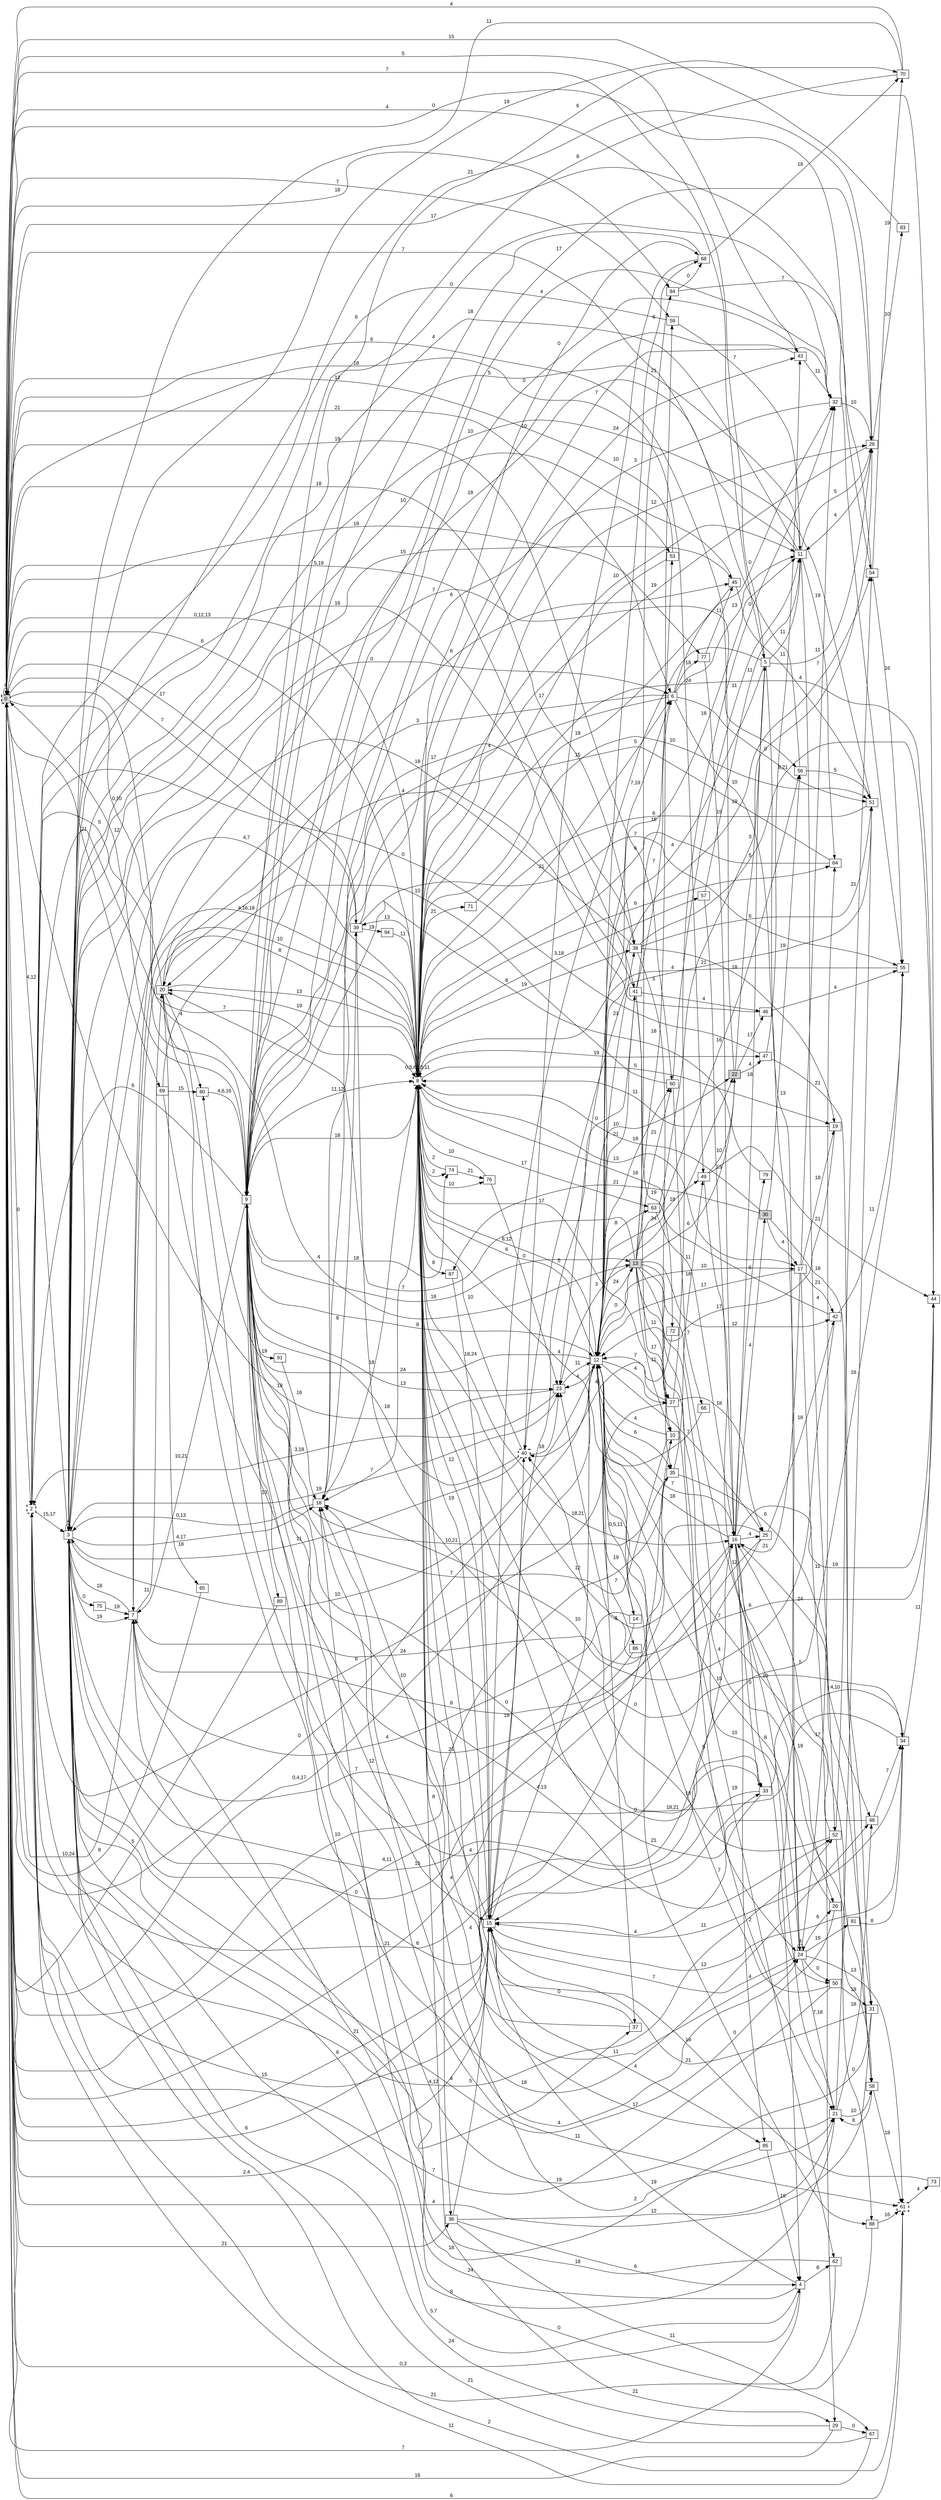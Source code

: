 digraph "NDFA" {
  rankdir=LR
  node [shape=box width=0.1 height=0.1 fontname=Arial]
  edge [fontname=Arial]
/* Estados */
 s0 [label="0" style="filled,bold,dashed"] /* I:1 F:1 D:0 */
 s2 [label="2" style="bold,dashed"] /* I:0 F:1 D:0 */
 s3 [label="3" ] /* I:0 F:0 D:0 */
 s4 [label="4" ] /* I:0 F:0 D:0 */
 s5 [label="5" ] /* I:0 F:0 D:0 */
 s6 [label="6" ] /* I:0 F:0 D:0 */
 s7 [label="7" ] /* I:0 F:0 D:0 */
 s8 [label="8" style="bold,dashed"] /* I:0 F:1 D:0 */
 s9 [label="9" ] /* I:0 F:0 D:0 */
 s10 [label="10" ] /* I:0 F:0 D:0 */
 s11 [label="11" ] /* I:0 F:0 D:0 */
 s12 [label="12" ] /* I:0 F:0 D:0 */
 s13 [label="13" style="filled"] /* I:1 F:0 D:0 */
 s14 [label="14" ] /* I:0 F:0 D:0 */
 s15 [label="15" ] /* I:0 F:0 D:0 */
 s16 [label="16" ] /* I:0 F:0 D:0 */
 s17 [label="17" ] /* I:0 F:0 D:0 */
 s18 [label="18" ] /* I:0 F:0 D:0 */
 s19 [label="19" ] /* I:0 F:0 D:0 */
 s20 [label="20" ] /* I:0 F:0 D:0 */
 s21 [label="21" ] /* I:0 F:0 D:0 */
 s22 [label="22" style="filled"] /* I:1 F:0 D:0 */
 s23 [label="23" ] /* I:0 F:0 D:0 */
 s24 [label="24" ] /* I:0 F:0 D:0 */
 s25 [label="25" ] /* I:0 F:0 D:0 */
 s26 [label="26" ] /* I:0 F:0 D:0 */
 s27 [label="27" ] /* I:0 F:0 D:0 */
 s28 [label="28" ] /* I:0 F:0 D:0 */
 s29 [label="29" ] /* I:0 F:0 D:0 */
 s30 [label="30" style="filled"] /* I:1 F:0 D:0 */
 s31 [label="31" ] /* I:0 F:0 D:0 */
 s32 [label="32" ] /* I:0 F:0 D:0 */
 s33 [label="33" ] /* I:0 F:0 D:0 */
 s34 [label="34" ] /* I:0 F:0 D:0 */
 s35 [label="35" ] /* I:0 F:0 D:0 */
 s36 [label="36" ] /* I:0 F:0 D:0 */
 s37 [label="37" ] /* I:0 F:0 D:0 */
 s38 [label="38" ] /* I:0 F:0 D:0 */
 s39 [label="39" ] /* I:0 F:0 D:0 */
 s40 [label="40" style="bold,dashed"] /* I:0 F:1 D:0 */
 s41 [label="41" ] /* I:0 F:0 D:0 */
 s42 [label="42" ] /* I:0 F:0 D:0 */
 s43 [label="43" ] /* I:0 F:0 D:0 */
 s44 [label="44" ] /* I:0 F:0 D:0 */
 s45 [label="45" ] /* I:0 F:0 D:0 */
 s46 [label="46" ] /* I:0 F:0 D:0 */
 s47 [label="47" ] /* I:0 F:0 D:0 */
 s48 [label="48" ] /* I:0 F:0 D:0 */
 s49 [label="49" ] /* I:0 F:0 D:0 */
 s50 [label="50" ] /* I:0 F:0 D:0 */
 s51 [label="51" ] /* I:0 F:0 D:0 */
 s52 [label="52" ] /* I:0 F:0 D:0 */
 s53 [label="53" ] /* I:0 F:0 D:0 */
 s54 [label="54" ] /* I:0 F:0 D:0 */
 s55 [label="55" ] /* I:0 F:0 D:0 */
 s56 [label="56" ] /* I:0 F:0 D:0 */
 s57 [label="57" ] /* I:0 F:0 D:0 */
 s58 [label="58" ] /* I:0 F:0 D:0 */
 s59 [label="59" ] /* I:0 F:0 D:0 */
 s60 [label="60" ] /* I:0 F:0 D:0 */
 s61 [label="61" style="bold,dashed"] /* I:0 F:1 D:0 */
 s62 [label="62" ] /* I:0 F:0 D:0 */
 s63 [label="63" ] /* I:0 F:0 D:0 */
 s64 [label="64" ] /* I:0 F:0 D:0 */
 s65 [label="65" ] /* I:0 F:0 D:0 */
 s66 [label="66" ] /* I:0 F:0 D:0 */
 s67 [label="67" ] /* I:0 F:0 D:0 */
 s68 [label="68" ] /* I:0 F:0 D:0 */
 s69 [label="69" ] /* I:0 F:0 D:0 */
 s70 [label="70" ] /* I:0 F:0 D:0 */
 s71 [label="71" ] /* I:0 F:0 D:0 */
 s72 [label="72" ] /* I:0 F:0 D:0 */
 s73 [label="73" ] /* I:0 F:0 D:0 */
 s74 [label="74" ] /* I:0 F:0 D:0 */
 s75 [label="75" ] /* I:0 F:0 D:0 */
 s76 [label="76" ] /* I:0 F:0 D:0 */
 s77 [label="77" ] /* I:0 F:0 D:0 */
 s79 [label="79" ] /* I:0 F:0 D:0 */
 s80 [label="80" ] /* I:0 F:0 D:0 */
 s81 [label="81" ] /* I:0 F:0 D:0 */
 s83 [label="83" ] /* I:0 F:0 D:0 */
 s84 [label="84" ] /* I:0 F:0 D:0 */
 s85 [label="85" ] /* I:0 F:0 D:0 */
 s86 [label="86" ] /* I:0 F:0 D:0 */
 s87 [label="87" ] /* I:0 F:0 D:0 */
 s88 [label="88" ] /* I:0 F:0 D:0 */
 s89 [label="89" ] /* I:0 F:0 D:0 */
 s91 [label="91" ] /* I:0 F:0 D:0 */
 s94 [label="94" ] /* I:0 F:0 D:0 */
/* Transiciones */
  s0 -> s0 [label="6"]
  s0 -> s2 [label="0"]
  s0 -> s4 [label="0,3"]
  s0 -> s5 [label="4"]
  s0 -> s6 [label="21"]
  s0 -> s8 [label="0,12,13"]
  s0 -> s9 [label="0,10"]
  s0 -> s10 [label="6"]
  s0 -> s12 [label="0,4,17"]
  s0 -> s13 [label="4"]
  s0 -> s15 [label="6"]
  s0 -> s36 [label="21"]
  s0 -> s38 [label="18"]
  s0 -> s39 [label="7"]
  s0 -> s41 [label="5,19"]
  s0 -> s49 [label="18"]
  s0 -> s54 [label="17"]
  s0 -> s59 [label="7"]
  s0 -> s60 [label="19"]
  s0 -> s61 [label="6"]
  s0 -> s69 [label="21"]
  s0 -> s77 [label="19"]
  s0 -> s84 [label="18"]
  s2 -> s3 [label="15,17"]
  s2 -> s8 [label="7"]
  s2 -> s16 [label="21"]
  s2 -> s52 [label="4,12"]
  s3 -> s0 [label="4,12"]
  s3 -> s3 [label="4"]
  s3 -> s6 [label="0"]
  s3 -> s7 [label="19"]
  s3 -> s8 [label="4,16,18"]
  s3 -> s12 [label="10"]
  s3 -> s18 [label="4,17"]
  s3 -> s23 [label="19"]
  s3 -> s28 [label="21"]
  s3 -> s32 [label="0"]
  s3 -> s33 [label="15"]
  s3 -> s37 [label="21"]
  s3 -> s44 [label="19"]
  s3 -> s45 [label="15"]
  s3 -> s56 [label="7"]
  s3 -> s75 [label="0"]
  s4 -> s0 [label="7"]
  s4 -> s3 [label="5,7"]
  s4 -> s7 [label="24"]
  s4 -> s15 [label="19"]
  s4 -> s62 [label="8"]
  s5 -> s0 [label="7"]
  s5 -> s11 [label="11"]
  s5 -> s15 [label="5"]
  s5 -> s23 [label="4"]
  s5 -> s24 [label="13"]
  s5 -> s28 [label="11"]
  s6 -> s11 [label="13"]
  s6 -> s18 [label="4"]
  s6 -> s20 [label="3"]
  s6 -> s24 [label="10"]
  s6 -> s32 [label="0"]
  s6 -> s51 [label="0"]
  s6 -> s77 [label="18"]
  s7 -> s0 [label="10,24"]
  s7 -> s3 [label="18"]
  s7 -> s8 [label="8"]
  s7 -> s20 [label="11"]
  s8 -> s0 [label="6"]
  s8 -> s3 [label="4,7"]
  s8 -> s6 [label="21"]
  s8 -> s7 [label="10"]
  s8 -> s8 [label="0,5,6,10,11"]
  s8 -> s9 [label="18"]
  s8 -> s11 [label="10"]
  s8 -> s12 [label="8,12"]
  s8 -> s15 [label="12"]
  s8 -> s16 [label="18,21"]
  s8 -> s17 [label="13"]
  s8 -> s18 [label="7"]
  s8 -> s19 [label="5"]
  s8 -> s20 [label="19"]
  s8 -> s21 [label="2"]
  s8 -> s24 [label="11"]
  s8 -> s27 [label="17"]
  s8 -> s28 [label="12"]
  s8 -> s29 [label="21"]
  s8 -> s36 [label="8"]
  s8 -> s38 [label="19"]
  s8 -> s39 [label="13"]
  s8 -> s43 [label="24"]
  s8 -> s47 [label="19"]
  s8 -> s57 [label="3,18"]
  s8 -> s63 [label="17"]
  s8 -> s64 [label="6"]
  s8 -> s68 [label="0"]
  s8 -> s71 [label="21"]
  s8 -> s74 [label="2"]
  s8 -> s76 [label="10"]
  s8 -> s87 [label="8"]
  s9 -> s0 [label="12"]
  s9 -> s2 [label="6"]
  s9 -> s7 [label="10,21"]
  s9 -> s8 [label="11,12"]
  s9 -> s12 [label="8"]
  s9 -> s13 [label="18"]
  s9 -> s15 [label="12"]
  s9 -> s23 [label="13"]
  s9 -> s33 [label="0"]
  s9 -> s35 [label="10,21"]
  s9 -> s38 [label="17"]
  s9 -> s43 [label="0"]
  s9 -> s52 [label="4,13"]
  s9 -> s53 [label="6"]
  s9 -> s61 [label="11"]
  s9 -> s70 [label="6"]
  s9 -> s74 [label="18"]
  s9 -> s89 [label="13"]
  s9 -> s91 [label="19"]
  s10 -> s9 [label="7"]
  s10 -> s12 [label="4"]
  s11 -> s3 [label="4"]
  s11 -> s7 [label="18"]
  s11 -> s28 [label="5"]
  s11 -> s52 [label="4"]
  s11 -> s64 [label="19"]
  s12 -> s0 [label="0"]
  s12 -> s6 [label="7,19"]
  s12 -> s8 [label="6"]
  s12 -> s11 [label="18"]
  s12 -> s13 [label="24"]
  s12 -> s14 [label="0,5,11"]
  s12 -> s16 [label="7"]
  s12 -> s17 [label="10"]
  s12 -> s22 [label="18"]
  s12 -> s23 [label="4"]
  s12 -> s24 [label="5"]
  s12 -> s25 [label="7"]
  s12 -> s27 [label="4"]
  s12 -> s35 [label="6"]
  s12 -> s37 [label="8"]
  s12 -> s38 [label="21"]
  s12 -> s41 [label="21"]
  s12 -> s49 [label="24"]
  s12 -> s54 [label="19"]
  s12 -> s60 [label="18"]
  s12 -> s63 [label="8"]
  s12 -> s68 [label="6"]
  s12 -> s80 [label="24"]
  s12 -> s86 [label="7"]
  s12 -> s88 [label="0"]
  s13 -> s10 [label="11"]
  s13 -> s12 [label="0"]
  s13 -> s20 [label="7"]
  s13 -> s22 [label="6"]
  s13 -> s23 [label="3"]
  s13 -> s24 [label="4"]
  s13 -> s26 [label="12"]
  s13 -> s27 [label="11"]
  s13 -> s42 [label="12"]
  s13 -> s50 [label="10"]
  s13 -> s56 [label="16"]
  s13 -> s59 [label="18"]
  s13 -> s60 [label="21"]
  s13 -> s62 [label="19"]
  s13 -> s84 [label="21"]
  s14 -> s3 [label="7"]
  s14 -> s7 [label="4"]
  s14 -> s12 [label="19"]
  s15 -> s0 [label="2,4"]
  s15 -> s2 [label="15"]
  s15 -> s8 [label="19"]
  s15 -> s18 [label="10"]
  s15 -> s22 [label="10"]
  s15 -> s34 [label="12"]
  s15 -> s40 [label="19"]
  s15 -> s85 [label="4"]
  s16 -> s4 [label="8"]
  s16 -> s5 [label="18"]
  s16 -> s8 [label="12"]
  s16 -> s12 [label="18"]
  s16 -> s25 [label="4"]
  s16 -> s30 [label="4"]
  s16 -> s31 [label="24"]
  s16 -> s33 [label="0"]
  s16 -> s44 [label="19"]
  s16 -> s58 [label="19"]
  s16 -> s79 [label="6"]
  s16 -> s85 [label="4"]
  s17 -> s12 [label="17"]
  s17 -> s16 [label="21"]
  s17 -> s19 [label="18"]
  s17 -> s29 [label="11"]
  s17 -> s32 [label="7"]
  s17 -> s42 [label="21"]
  s18 -> s3 [label="0,13"]
  s18 -> s8 [label="18"]
  s18 -> s24 [label="4"]
  s18 -> s39 [label="8"]
  s19 -> s8 [label="11"]
  s19 -> s12 [label="17"]
  s20 -> s2 [label="5"]
  s20 -> s8 [label="13"]
  s20 -> s33 [label="4"]
  s20 -> s45 [label="6"]
  s20 -> s48 [label="18"]
  s20 -> s65 [label="18"]
  s20 -> s80 [label="4"]
  s21 -> s3 [label="8"]
  s21 -> s8 [label="17"]
  s21 -> s48 [label="18"]
  s21 -> s51 [label="16"]
  s21 -> s58 [label="10"]
  s22 -> s0 [label="6"]
  s22 -> s5 [label="5"]
  s22 -> s46 [label="17"]
  s22 -> s47 [label="4"]
  s23 -> s0 [label="18"]
  s23 -> s2 [label="3,18"]
  s23 -> s12 [label="11"]
  s24 -> s15 [label="7"]
  s24 -> s21 [label="7,18"]
  s24 -> s24 [label="4"]
  s24 -> s26 [label="6"]
  s24 -> s50 [label="0"]
  s24 -> s61 [label="13"]
  s24 -> s64 [label="17"]
  s24 -> s81 [label="19"]
  s25 -> s0 [label="4,11"]
  s25 -> s7 [label="8"]
  s25 -> s15 [label="0"]
  s25 -> s42 [label="18"]
  s26 -> s3 [label="4"]
  s26 -> s12 [label="10"]
  s27 -> s2 [label="6"]
  s27 -> s12 [label="7"]
  s27 -> s21 [label="2"]
  s27 -> s25 [label="18"]
  s27 -> s32 [label="0"]
  s28 -> s8 [label="19"]
  s28 -> s9 [label="17"]
  s28 -> s11 [label="4"]
  s28 -> s83 [label="10"]
  s29 -> s0 [label="16"]
  s29 -> s3 [label="24"]
  s29 -> s67 [label="0"]
  s30 -> s8 [label="0"]
  s30 -> s17 [label="4"]
  s30 -> s56 [label="19"]
  s30 -> s58 [label="18"]
  s30 -> s87 [label="21"]
  s31 -> s0 [label="4"]
  s31 -> s9 [label="19"]
  s31 -> s15 [label="21"]
  s32 -> s8 [label="3"]
  s32 -> s9 [label="4"]
  s32 -> s28 [label="10"]
  s33 -> s3 [label="6"]
  s33 -> s15 [label="4"]
  s33 -> s34 [label="4,10"]
  s34 -> s8 [label="18,21"]
  s34 -> s15 [label="11"]
  s34 -> s44 [label="11"]
  s35 -> s0 [label="10"]
  s35 -> s7 [label="24"]
  s35 -> s48 [label="6"]
  s35 -> s49 [label="18"]
  s36 -> s4 [label="6"]
  s36 -> s15 [label="5"]
  s36 -> s21 [label="12"]
  s36 -> s67 [label="11"]
  s37 -> s15 [label="0"]
  s37 -> s18 [label="4"]
  s38 -> s10 [label="5"]
  s38 -> s19 [label="18"]
  s38 -> s20 [label="4"]
  s38 -> s44 [label="8,21"]
  s38 -> s51 [label="6"]
  s39 -> s0 [label="17"]
  s39 -> s32 [label="7"]
  s39 -> s34 [label="0"]
  s39 -> s55 [label="7"]
  s39 -> s94 [label="19"]
  s40 -> s3 [label="11"]
  s40 -> s8 [label="10"]
  s40 -> s9 [label="18"]
  s40 -> s23 [label="18"]
  s41 -> s2 [label="16"]
  s41 -> s6 [label="7"]
  s41 -> s15 [label="5"]
  s41 -> s35 [label="17"]
  s41 -> s46 [label="4"]
  s41 -> s53 [label="18"]
  s41 -> s72 [label="19"]
  s42 -> s8 [label="16"]
  s42 -> s18 [label="10"]
  s42 -> s55 [label="11"]
  s43 -> s0 [label="5"]
  s43 -> s9 [label="10"]
  s43 -> s32 [label="11"]
  s44 -> s8 [label="24"]
  s44 -> s23 [label="6"]
  s45 -> s3 [label="10"]
  s45 -> s8 [label="19"]
  s45 -> s51 [label="4"]
  s46 -> s3 [label="18"]
  s46 -> s55 [label="4"]
  s47 -> s2 [label="0"]
  s47 -> s31 [label="21"]
  s47 -> s43 [label="11"]
  s48 -> s8 [label="21"]
  s48 -> s34 [label="7"]
  s49 -> s21 [label="10"]
  s49 -> s22 [label="10"]
  s49 -> s44 [label="21"]
  s50 -> s2 [label="7"]
  s50 -> s12 [label="7"]
  s50 -> s31 [label="18"]
  s51 -> s3 [label="10"]
  s51 -> s8 [label="6"]
  s51 -> s40 [label="21"]
  s52 -> s12 [label="7"]
  s52 -> s40 [label="18"]
  s52 -> s54 [label="21"]
  s52 -> s88 [label="0"]
  s53 -> s0 [label="12"]
  s53 -> s8 [label="17"]
  s54 -> s0 [label="0"]
  s54 -> s55 [label="16"]
  s54 -> s70 [label="19"]
  s55 -> s0 [label="4"]
  s55 -> s8 [label="4"]
  s56 -> s0 [label="7"]
  s56 -> s51 [label="5"]
  s57 -> s11 [label="11"]
  s57 -> s16 [label="13"]
  s58 -> s16 [label="5"]
  s58 -> s21 [label="8"]
  s58 -> s61 [label="18"]
  s59 -> s2 [label="6"]
  s59 -> s11 [label="7"]
  s60 -> s11 [label="11"]
  s60 -> s20 [label="10"]
  s60 -> s66 [label="7"]
  s61 -> s3 [label="2"]
  s61 -> s73 [label="4"]
  s62 -> s2 [label="21"]
  s62 -> s18 [label="18"]
  s63 -> s16 [label="11"]
  s63 -> s28 [label="3"]
  s64 -> s8 [label="6"]
  s64 -> s18 [label="15"]
  s65 -> s0 [label="8"]
  s66 -> s8 [label="4"]
  s67 -> s2 [label="11"]
  s67 -> s3 [label="21"]
  s68 -> s9 [label="18"]
  s68 -> s40 [label="10"]
  s68 -> s70 [label="18"]
  s69 -> s11 [label="5"]
  s69 -> s16 [label="21"]
  s69 -> s80 [label="15"]
  s70 -> s0 [label="4"]
  s70 -> s3 [label="11"]
  s70 -> s9 [label="8"]
  s71 -> s51 [label="10"]
  s72 -> s40 [label="4"]
  s73 -> s8 [label="18"]
  s74 -> s8 [label="2"]
  s74 -> s76 [label="21"]
  s75 -> s7 [label="19"]
  s76 -> s8 [label="10"]
  s76 -> s23 [label="0"]
  s77 -> s16 [label="19"]
  s77 -> s45 [label="11"]
  s79 -> s9 [label="8"]
  s80 -> s9 [label="4,6,16"]
  s81 -> s34 [label="8"]
  s83 -> s0 [label="15"]
  s84 -> s55 [label="7"]
  s84 -> s68 [label="0"]
  s85 -> s4 [label="19"]
  s85 -> s7 [label="18"]
  s86 -> s3 [label="0"]
  s87 -> s15 [label="18,24"]
  s88 -> s9 [label="0"]
  s88 -> s61 [label="16"]
  s89 -> s0 [label="5"]
  s91 -> s18 [label="16"]
  s94 -> s8 [label="11"]
}
